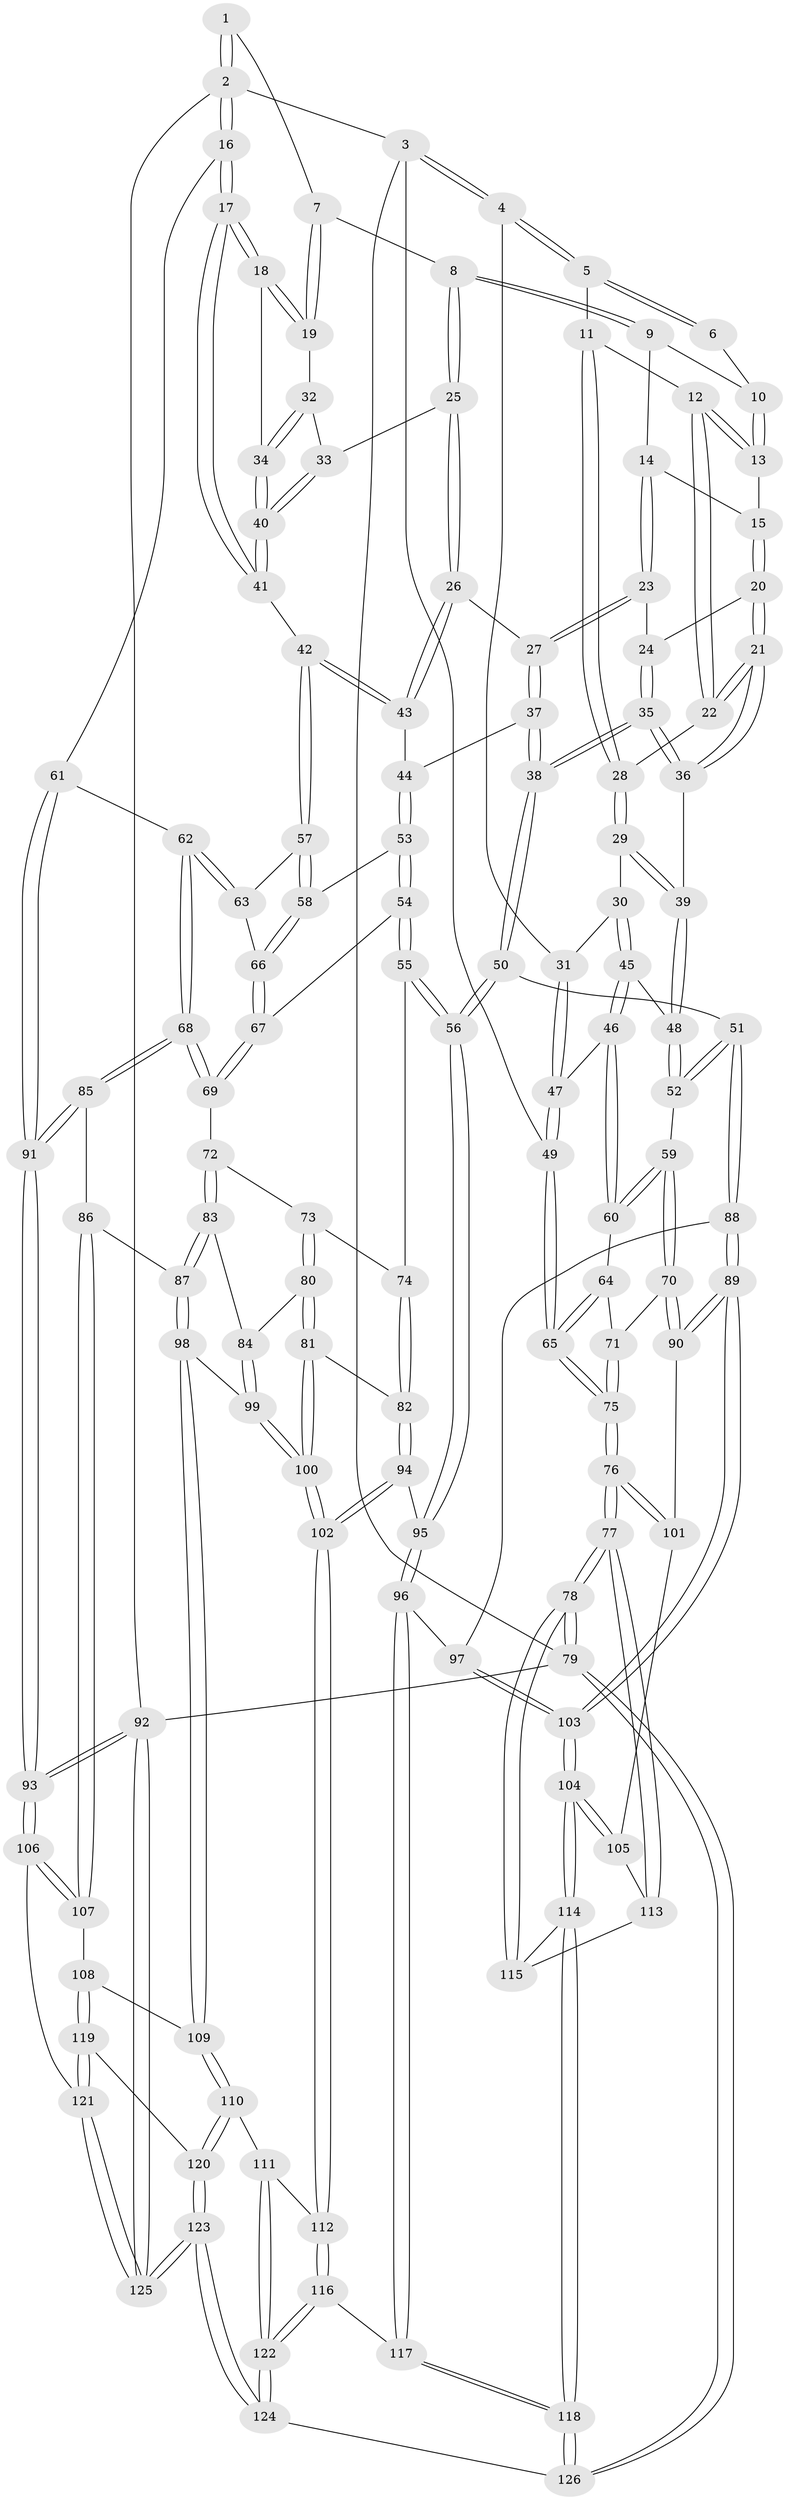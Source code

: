 // coarse degree distribution, {5: 0.16216216216216217, 2: 0.05405405405405406, 4: 0.35135135135135137, 3: 0.2702702702702703, 9: 0.02702702702702703, 7: 0.02702702702702703, 6: 0.05405405405405406, 8: 0.05405405405405406}
// Generated by graph-tools (version 1.1) at 2025/05/03/04/25 22:05:12]
// undirected, 126 vertices, 312 edges
graph export_dot {
graph [start="1"]
  node [color=gray90,style=filled];
  1 [pos="+0.7937899894543637+0"];
  2 [pos="+1+0"];
  3 [pos="+0+0"];
  4 [pos="+0+0"];
  5 [pos="+0.0250444035935502+0"];
  6 [pos="+0.5212325021464315+0"];
  7 [pos="+0.7796870074877952+0"];
  8 [pos="+0.681090434400035+0.08124466599837225"];
  9 [pos="+0.5672558368044016+0.0026346474485692242"];
  10 [pos="+0.5210600838376408+0"];
  11 [pos="+0.2639090805335137+0.00037339998836555076"];
  12 [pos="+0.39241789381312525+0.0846126147648758"];
  13 [pos="+0.42793315053818887+0.05624468782825161"];
  14 [pos="+0.5479507695456635+0.07294659462710414"];
  15 [pos="+0.47828074665058246+0.07877163368498183"];
  16 [pos="+1+0.1907639649215276"];
  17 [pos="+1+0.1908119111049541"];
  18 [pos="+0.8371447650247085+0.08116047596752311"];
  19 [pos="+0.8326568197304733+0.07686519192353937"];
  20 [pos="+0.4873447255924641+0.13749224345188565"];
  21 [pos="+0.4088877065954947+0.1887790795154492"];
  22 [pos="+0.3899296211918438+0.13456337741479127"];
  23 [pos="+0.565377853539788+0.13441187831022458"];
  24 [pos="+0.5591040961379764+0.13635821838115306"];
  25 [pos="+0.6681658568248139+0.14235746324780033"];
  26 [pos="+0.639386286977096+0.16060285923148848"];
  27 [pos="+0.59839494307535+0.15701119848462164"];
  28 [pos="+0.27300931269517376+0.1353942278117783"];
  29 [pos="+0.2267219119564939+0.21448729550763285"];
  30 [pos="+0.18203881481275622+0.2185094032998994"];
  31 [pos="+0.1566617184515493+0.21062473816930227"];
  32 [pos="+0.7680578298366527+0.12902884858923094"];
  33 [pos="+0.7015534063956902+0.15656192221650875"];
  34 [pos="+0.8022343801102254+0.21245475009823922"];
  35 [pos="+0.4174146736135546+0.27495601038897916"];
  36 [pos="+0.4078931095843434+0.26876733045135576"];
  37 [pos="+0.5051951672030982+0.2974440475367531"];
  38 [pos="+0.44659018061924144+0.30010401877474857"];
  39 [pos="+0.35623341761067484+0.2768200114237348"];
  40 [pos="+0.7966217507123768+0.2523028525631959"];
  41 [pos="+0.8082686656186077+0.2814706355940168"];
  42 [pos="+0.7790324878721198+0.32728984422669494"];
  43 [pos="+0.6523127777572394+0.28731124227267535"];
  44 [pos="+0.5800365737732991+0.32334701903122054"];
  45 [pos="+0.202473179891273+0.3329673522210566"];
  46 [pos="+0.14432542608726573+0.40892649554992594"];
  47 [pos="+0.07258384069198273+0.33068935834025903"];
  48 [pos="+0.2861153242365799+0.3727995742564963"];
  49 [pos="+0+0.3702735398991155"];
  50 [pos="+0.4424327173197723+0.5113377774424183"];
  51 [pos="+0.2802173194527862+0.5335025148412768"];
  52 [pos="+0.26536407290979386+0.5197897900601857"];
  53 [pos="+0.6154545773670038+0.44984683422280325"];
  54 [pos="+0.5985804607279228+0.4731580631273419"];
  55 [pos="+0.5321622326231774+0.53684642335019"];
  56 [pos="+0.4962983882098531+0.5437316155529459"];
  57 [pos="+0.7795301157794204+0.33988574926023624"];
  58 [pos="+0.6436691606740292+0.4436095413237198"];
  59 [pos="+0.19724549439301578+0.5007821231867245"];
  60 [pos="+0.16378427361874864+0.4830995706731666"];
  61 [pos="+1+0.367582924742659"];
  62 [pos="+0.8817853960830142+0.46057308875375097"];
  63 [pos="+0.8184032825402707+0.4133198568402975"];
  64 [pos="+0.03446959444048018+0.5122181250624906"];
  65 [pos="+0+0.47445720624044824"];
  66 [pos="+0.7382766073065404+0.4999267430648926"];
  67 [pos="+0.736580011744773+0.5597127759813108"];
  68 [pos="+0.8596187157539387+0.6033397415976252"];
  69 [pos="+0.7411237904461021+0.5798725575851321"];
  70 [pos="+0.09293443796495925+0.649423523282197"];
  71 [pos="+0.08457192427631403+0.6414630337742484"];
  72 [pos="+0.7285892522238475+0.588923977029614"];
  73 [pos="+0.6604862983577672+0.5892121320031166"];
  74 [pos="+0.589733685758818+0.5750492967236457"];
  75 [pos="+0+0.6278752699336762"];
  76 [pos="+0+0.6738966315022548"];
  77 [pos="+0+0.7962581847902958"];
  78 [pos="+0+0.8518561531153259"];
  79 [pos="+0+1"];
  80 [pos="+0.6597919876999037+0.6742634828968513"];
  81 [pos="+0.6389402339193302+0.6907687264591029"];
  82 [pos="+0.6318774934467722+0.6874008468069066"];
  83 [pos="+0.7270528107487754+0.5955081756361066"];
  84 [pos="+0.6924546665071432+0.6613394736036258"];
  85 [pos="+0.8828934419713816+0.6409674800611541"];
  86 [pos="+0.8798892425491278+0.6483087311046372"];
  87 [pos="+0.7530221353781471+0.7291032452988796"];
  88 [pos="+0.2728801102324521+0.5919626675935203"];
  89 [pos="+0.2137592499931262+0.7205696488144647"];
  90 [pos="+0.10627132606351332+0.6828045995957086"];
  91 [pos="+1+0.6372487578822809"];
  92 [pos="+1+1"];
  93 [pos="+1+0.772045140175165"];
  94 [pos="+0.4855458808086468+0.7282556981493252"];
  95 [pos="+0.48135390896924724+0.7271997303110894"];
  96 [pos="+0.4661024244922174+0.7400225978883678"];
  97 [pos="+0.4086958045655744+0.7195714397105276"];
  98 [pos="+0.749191911186617+0.733320980126846"];
  99 [pos="+0.7487789289146239+0.7333865774055148"];
  100 [pos="+0.6748339613064769+0.7684632125064593"];
  101 [pos="+0.06736376565394561+0.7100964500313012"];
  102 [pos="+0.6451011952113214+0.8246866730557305"];
  103 [pos="+0.22215654524792625+0.755023702022523"];
  104 [pos="+0.22099925799738307+0.9155003559147424"];
  105 [pos="+0.05711420560444502+0.765766187654046"];
  106 [pos="+0.9613538437754244+0.828795835439821"];
  107 [pos="+0.8912933329361035+0.7916281861834215"];
  108 [pos="+0.8541504228064243+0.8132528383286491"];
  109 [pos="+0.7997741389237947+0.8061298587233728"];
  110 [pos="+0.7174771393235596+0.8909370799085377"];
  111 [pos="+0.6650414602251431+0.8744302395876185"];
  112 [pos="+0.6492390893036531+0.8529259535565263"];
  113 [pos="+0.045417273222338087+0.7724659506935325"];
  114 [pos="+0.2219400297541187+0.9216241061433267"];
  115 [pos="+0.02976812822687942+0.8653103413703995"];
  116 [pos="+0.4750641121166936+0.9080312268216962"];
  117 [pos="+0.4061728987266734+0.9063597388051626"];
  118 [pos="+0.273082063386211+1"];
  119 [pos="+0.8411595805384432+0.896806277070402"];
  120 [pos="+0.741745569411245+0.9147113632456874"];
  121 [pos="+0.9101493444778918+0.9674288362384776"];
  122 [pos="+0.6157941195260389+0.9923526345139628"];
  123 [pos="+0.8479641687490819+1"];
  124 [pos="+0.6295169472466309+1"];
  125 [pos="+0.9897909369085658+1"];
  126 [pos="+0.251549640747085+1"];
  1 -- 2;
  1 -- 2;
  1 -- 7;
  2 -- 3;
  2 -- 16;
  2 -- 16;
  2 -- 92;
  3 -- 4;
  3 -- 4;
  3 -- 49;
  3 -- 79;
  4 -- 5;
  4 -- 5;
  4 -- 31;
  5 -- 6;
  5 -- 6;
  5 -- 11;
  6 -- 10;
  7 -- 8;
  7 -- 19;
  7 -- 19;
  8 -- 9;
  8 -- 9;
  8 -- 25;
  8 -- 25;
  9 -- 10;
  9 -- 14;
  10 -- 13;
  10 -- 13;
  11 -- 12;
  11 -- 28;
  11 -- 28;
  12 -- 13;
  12 -- 13;
  12 -- 22;
  12 -- 22;
  13 -- 15;
  14 -- 15;
  14 -- 23;
  14 -- 23;
  15 -- 20;
  15 -- 20;
  16 -- 17;
  16 -- 17;
  16 -- 61;
  17 -- 18;
  17 -- 18;
  17 -- 41;
  17 -- 41;
  18 -- 19;
  18 -- 19;
  18 -- 34;
  19 -- 32;
  20 -- 21;
  20 -- 21;
  20 -- 24;
  21 -- 22;
  21 -- 22;
  21 -- 36;
  21 -- 36;
  22 -- 28;
  23 -- 24;
  23 -- 27;
  23 -- 27;
  24 -- 35;
  24 -- 35;
  25 -- 26;
  25 -- 26;
  25 -- 33;
  26 -- 27;
  26 -- 43;
  26 -- 43;
  27 -- 37;
  27 -- 37;
  28 -- 29;
  28 -- 29;
  29 -- 30;
  29 -- 39;
  29 -- 39;
  30 -- 31;
  30 -- 45;
  30 -- 45;
  31 -- 47;
  31 -- 47;
  32 -- 33;
  32 -- 34;
  32 -- 34;
  33 -- 40;
  33 -- 40;
  34 -- 40;
  34 -- 40;
  35 -- 36;
  35 -- 36;
  35 -- 38;
  35 -- 38;
  36 -- 39;
  37 -- 38;
  37 -- 38;
  37 -- 44;
  38 -- 50;
  38 -- 50;
  39 -- 48;
  39 -- 48;
  40 -- 41;
  40 -- 41;
  41 -- 42;
  42 -- 43;
  42 -- 43;
  42 -- 57;
  42 -- 57;
  43 -- 44;
  44 -- 53;
  44 -- 53;
  45 -- 46;
  45 -- 46;
  45 -- 48;
  46 -- 47;
  46 -- 60;
  46 -- 60;
  47 -- 49;
  47 -- 49;
  48 -- 52;
  48 -- 52;
  49 -- 65;
  49 -- 65;
  50 -- 51;
  50 -- 56;
  50 -- 56;
  51 -- 52;
  51 -- 52;
  51 -- 88;
  51 -- 88;
  52 -- 59;
  53 -- 54;
  53 -- 54;
  53 -- 58;
  54 -- 55;
  54 -- 55;
  54 -- 67;
  55 -- 56;
  55 -- 56;
  55 -- 74;
  56 -- 95;
  56 -- 95;
  57 -- 58;
  57 -- 58;
  57 -- 63;
  58 -- 66;
  58 -- 66;
  59 -- 60;
  59 -- 60;
  59 -- 70;
  59 -- 70;
  60 -- 64;
  61 -- 62;
  61 -- 91;
  61 -- 91;
  62 -- 63;
  62 -- 63;
  62 -- 68;
  62 -- 68;
  63 -- 66;
  64 -- 65;
  64 -- 65;
  64 -- 71;
  65 -- 75;
  65 -- 75;
  66 -- 67;
  66 -- 67;
  67 -- 69;
  67 -- 69;
  68 -- 69;
  68 -- 69;
  68 -- 85;
  68 -- 85;
  69 -- 72;
  70 -- 71;
  70 -- 90;
  70 -- 90;
  71 -- 75;
  71 -- 75;
  72 -- 73;
  72 -- 83;
  72 -- 83;
  73 -- 74;
  73 -- 80;
  73 -- 80;
  74 -- 82;
  74 -- 82;
  75 -- 76;
  75 -- 76;
  76 -- 77;
  76 -- 77;
  76 -- 101;
  76 -- 101;
  77 -- 78;
  77 -- 78;
  77 -- 113;
  77 -- 113;
  78 -- 79;
  78 -- 79;
  78 -- 115;
  78 -- 115;
  79 -- 126;
  79 -- 126;
  79 -- 92;
  80 -- 81;
  80 -- 81;
  80 -- 84;
  81 -- 82;
  81 -- 100;
  81 -- 100;
  82 -- 94;
  82 -- 94;
  83 -- 84;
  83 -- 87;
  83 -- 87;
  84 -- 99;
  84 -- 99;
  85 -- 86;
  85 -- 91;
  85 -- 91;
  86 -- 87;
  86 -- 107;
  86 -- 107;
  87 -- 98;
  87 -- 98;
  88 -- 89;
  88 -- 89;
  88 -- 97;
  89 -- 90;
  89 -- 90;
  89 -- 103;
  89 -- 103;
  90 -- 101;
  91 -- 93;
  91 -- 93;
  92 -- 93;
  92 -- 93;
  92 -- 125;
  92 -- 125;
  93 -- 106;
  93 -- 106;
  94 -- 95;
  94 -- 102;
  94 -- 102;
  95 -- 96;
  95 -- 96;
  96 -- 97;
  96 -- 117;
  96 -- 117;
  97 -- 103;
  97 -- 103;
  98 -- 99;
  98 -- 109;
  98 -- 109;
  99 -- 100;
  99 -- 100;
  100 -- 102;
  100 -- 102;
  101 -- 105;
  102 -- 112;
  102 -- 112;
  103 -- 104;
  103 -- 104;
  104 -- 105;
  104 -- 105;
  104 -- 114;
  104 -- 114;
  105 -- 113;
  106 -- 107;
  106 -- 107;
  106 -- 121;
  107 -- 108;
  108 -- 109;
  108 -- 119;
  108 -- 119;
  109 -- 110;
  109 -- 110;
  110 -- 111;
  110 -- 120;
  110 -- 120;
  111 -- 112;
  111 -- 122;
  111 -- 122;
  112 -- 116;
  112 -- 116;
  113 -- 115;
  114 -- 115;
  114 -- 118;
  114 -- 118;
  116 -- 117;
  116 -- 122;
  116 -- 122;
  117 -- 118;
  117 -- 118;
  118 -- 126;
  118 -- 126;
  119 -- 120;
  119 -- 121;
  119 -- 121;
  120 -- 123;
  120 -- 123;
  121 -- 125;
  121 -- 125;
  122 -- 124;
  122 -- 124;
  123 -- 124;
  123 -- 124;
  123 -- 125;
  123 -- 125;
  124 -- 126;
}
